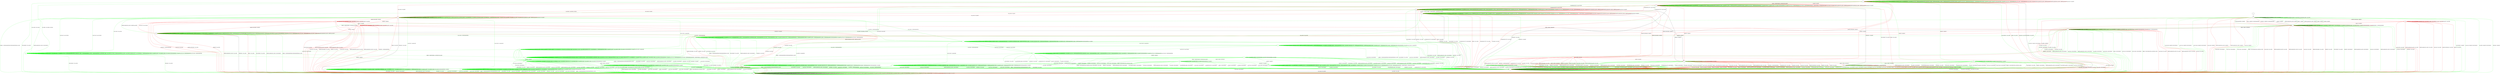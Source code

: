digraph "" {
	graph ["Incoming time"=0.15390348434448242,
		"Outgoing time"=0.22282767295837402,
		Output="{'States': 36, 'Transitions': 837, 'Filename': '../results/ssh/DropBear-OpenSSH-cvc4-3.dot'}",
		Reference="{'States': 18, 'Transitions': 222, 'Filename': '../subjects/ssh/DropBear.dot'}",
		Solver=cvc4,
		Updated="{'States': 32, 'Transitions': 683, 'Filename': '../subjects/ssh/OpenSSH.dot'}",
		"f-measure"=0.15027624309392265,
		precision=0.09956076134699854,
		recall=0.3063063063063063
	];
	a -> a	[key=0,
		label="CH_OPEN / CH_MAX"];
	a -> a	[key=1,
		label="CH_EOF / NO_RESP"];
	a -> a	[key=2,
		color=green,
		label="SERVICE_REQUEST_AUTH / UNIMPLEMENTED"];
	a -> a	[key=3,
		color=green,
		label="CH_WINDOW_ADJUST / NO_RESP"];
	a -> a	[key=4,
		color=green,
		label="DEBUG / NO_RESP"];
	a -> a	[key=5,
		color=green,
		label="UA_PK_OK / UNIMPLEMENTED"];
	a -> a	[key=6,
		color=green,
		label="SERVICE_REQUEST_CONN / UNIMPLEMENTED"];
	a -> a	[key=7,
		color=green,
		label="UA_NONE / UNIMPLEMENTED"];
	a -> a	[key=8,
		color=green,
		label="CH_EXTENDED_DATA / NO_RESP"];
	a -> a	[key=9,
		color=green,
		label="UA_PK_NOK / UNIMPLEMENTED"];
	a -> a	[key=10,
		color=green,
		label="KEX30 / UNIMPLEMENTED"];
	a -> a	[key=11,
		color=green,
		label="IGNORE / NO_RESP"];
	a -> a	[key=12,
		color=green,
		label="CH_DATA / NO_RESP"];
	a -> a	[key=13,
		color=green,
		label="UNIMPLEMENTED / NO_RESP"];
	a -> a	[key=14,
		color=green,
		label="UA_PW_OK / UNIMPLEMENTED"];
	a -> a	[key=15,
		color=green,
		label="UA_PW_NOK / UNIMPLEMENTED"];
	a -> a	[key=16,
		color=red,
		label="UA_PK_NOK / NO_RESP"];
	a -> a	[key=17,
		color=red,
		label="SERVICE_REQUEST_AUTH / SERVICE_ACCEPT"];
	a -> a	[key=18,
		color=red,
		label="SERVICE_REQUEST_CONN / SERVICE_ACCEPT"];
	a -> a	[key=19,
		color=red,
		label="UA_PK_OK / NO_RESP"];
	a -> b	[key=0,
		label="NEWKEYS / NO_CONN"];
	a -> b	[key=1,
		color=green,
		label="DISCONNECT / NO_CONN"];
	a -> b	[key=2,
		color=red,
		label="KEX30 / NO_CONN"];
	a -> b	[key=3,
		color=red,
		label="CH_DATA / NO_CONN"];
	a -> c	[key=0,
		color=green,
		label="REKEY / KEXINIT|KEX31+NEWKEYS|NO_RESP"];
	a -> g	[key=0,
		color=red,
		label="CH_CLOSE / NO_RESP"];
	a -> h	[key=0,
		color=green,
		label="CH_REQUEST_PTY / CH_SUCCESS"];
	a -> j	[key=0,
		color=red,
		label="CH_REQUEST_PTY / CH_SUCCESS"];
	a -> k	[key=0,
		color=red,
		label="KEXINIT / KEXINIT"];
	p	[color=green];
	a -> p	[key=0,
		color=green,
		label="CH_CLOSE / CH_CLOSE"];
	bb	[color=green];
	a -> bb	[key=0,
		color=green,
		label="KEXINIT / KEXINIT"];
	jj	[color=red];
	a -> jj	[key=0,
		color=red,
		label="KEXINIT_PROCEED / KEXINIT"];
	b -> b	[key=0,
		label="UA_PK_NOK / NO_CONN"];
	b -> b	[key=1,
		label="KEX30 / NO_CONN"];
	b -> b	[key=2,
		label="SERVICE_REQUEST_AUTH / NO_CONN"];
	b -> b	[key=3,
		label="SERVICE_REQUEST_CONN / NO_CONN"];
	b -> b	[key=4,
		label="NEWKEYS / NO_CONN"];
	b -> b	[key=5,
		label="CH_REQUEST_PTY / NO_CONN"];
	b -> b	[key=6,
		label="CH_OPEN / CH_MAX"];
	b -> b	[key=7,
		label="CH_DATA / NO_CONN"];
	b -> b	[key=8,
		label="UA_PK_OK / NO_CONN"];
	b -> b	[key=9,
		label="KEXINIT / NO_CONN"];
	b -> b	[key=10,
		label="CH_EOF / NO_CONN"];
	b -> b	[key=11,
		color=green,
		label="DISCONNECT / NO_CONN"];
	b -> b	[key=12,
		color=green,
		label="CH_WINDOW_ADJUST / NO_CONN"];
	b -> b	[key=13,
		color=green,
		label="DEBUG / NO_CONN"];
	b -> b	[key=14,
		color=green,
		label="UA_NONE / NO_CONN"];
	b -> b	[key=15,
		color=green,
		label="CH_EXTENDED_DATA / NO_CONN"];
	b -> b	[key=16,
		color=green,
		label="IGNORE / NO_CONN"];
	b -> b	[key=17,
		color=green,
		label="UNIMPLEMENTED / NO_CONN"];
	b -> b	[key=18,
		color=green,
		label="UA_PW_OK / NO_CONN"];
	b -> b	[key=19,
		color=green,
		label="UA_PW_NOK / NO_CONN"];
	b -> b	[key=20,
		color=green,
		label="REKEY / NO_CONN|NO_CONN|NO_CONN"];
	b -> b	[key=21,
		color=red,
		label="KEXINIT_PROCEED / NO_CONN"];
	b -> e	[key=0,
		label="CH_CLOSE / NO_CONN"];
	c -> a	[key=0,
		color=red,
		label="CH_EOF / CH_EOF"];
	c -> b	[key=0,
		label="NEWKEYS / NO_CONN"];
	c -> b	[key=1,
		color=green,
		label="DISCONNECT / NO_CONN"];
	c -> b	[key=2,
		color=red,
		label="KEX30 / NO_CONN"];
	c -> c	[key=0,
		label="CH_OPEN / CH_MAX"];
	c -> c	[key=1,
		label="CH_DATA / NO_RESP"];
	c -> c	[key=2,
		color=green,
		label="SERVICE_REQUEST_AUTH / NO_RESP"];
	c -> c	[key=3,
		color=green,
		label="CH_WINDOW_ADJUST / NO_RESP"];
	c -> c	[key=4,
		color=green,
		label="DEBUG / NO_RESP"];
	c -> c	[key=5,
		color=green,
		label="UA_PK_OK / UNIMPLEMENTED"];
	c -> c	[key=6,
		color=green,
		label="SERVICE_REQUEST_CONN / NO_RESP"];
	c -> c	[key=7,
		color=green,
		label="UA_NONE / UNIMPLEMENTED"];
	c -> c	[key=8,
		color=green,
		label="CH_EXTENDED_DATA / NO_RESP"];
	c -> c	[key=9,
		color=green,
		label="UA_PK_NOK / UNIMPLEMENTED"];
	c -> c	[key=10,
		color=green,
		label="KEX30 / NO_RESP"];
	c -> c	[key=11,
		color=green,
		label="IGNORE / NO_RESP"];
	c -> c	[key=12,
		color=green,
		label="CH_EOF / NO_RESP"];
	c -> c	[key=13,
		color=green,
		label="UNIMPLEMENTED / NO_RESP"];
	c -> c	[key=14,
		color=green,
		label="UA_PW_OK / UNIMPLEMENTED"];
	c -> c	[key=15,
		color=green,
		label="UA_PW_NOK / UNIMPLEMENTED"];
	c -> c	[key=16,
		color=green,
		label="REKEY / KEXINIT|KEX31+NEWKEYS|NO_RESP"];
	c -> c	[key=17,
		color=red,
		label="UA_PK_NOK / NO_RESP"];
	c -> c	[key=18,
		color=red,
		label="SERVICE_REQUEST_AUTH / SERVICE_ACCEPT"];
	c -> c	[key=19,
		color=red,
		label="SERVICE_REQUEST_CONN / SERVICE_ACCEPT"];
	c -> c	[key=20,
		color=red,
		label="UA_PK_OK / NO_RESP"];
	c -> g	[key=0,
		color=red,
		label="CH_CLOSE / CH_EOF"];
	c -> h	[key=0,
		color=red,
		label="CH_REQUEST_PTY / CH_SUCCESS"];
	c -> j	[key=0,
		color=green,
		label="CH_REQUEST_PTY / CH_SUCCESS"];
	c -> k	[key=0,
		color=red,
		label="KEXINIT / KEXINIT"];
	v	[color=green];
	c -> v	[key=0,
		color=green,
		label="CH_CLOSE / CH_CLOSE"];
	c -> bb	[key=0,
		color=green,
		label="KEXINIT / KEXINIT"];
	c -> jj	[key=0,
		color=red,
		label="KEXINIT_PROCEED / KEXINIT"];
	d -> b	[key=0,
		color=red,
		label="CH_OPEN / NO_CONN"];
	d -> d	[key=0,
		label="CH_REQUEST_PTY / CH_NONE"];
	d -> d	[key=1,
		label="CH_DATA / CH_NONE"];
	d -> d	[key=2,
		label="CH_CLOSE / CH_NONE"];
	d -> d	[key=3,
		label="CH_EOF / CH_NONE"];
	d -> d	[key=4,
		color=green,
		label="KEXINIT / UNIMPLEMENTED"];
	d -> d	[key=5,
		color=green,
		label="CH_WINDOW_ADJUST / CH_NONE"];
	d -> d	[key=6,
		color=green,
		label="DEBUG / NO_RESP"];
	d -> d	[key=7,
		color=green,
		label="UA_PK_OK / UNIMPLEMENTED"];
	d -> d	[key=8,
		color=green,
		label="UA_NONE / UNIMPLEMENTED"];
	d -> d	[key=9,
		color=green,
		label="CH_EXTENDED_DATA / CH_NONE"];
	d -> d	[key=10,
		color=green,
		label="UA_PK_NOK / UNIMPLEMENTED"];
	d -> d	[key=11,
		color=green,
		label="KEX30 / UNIMPLEMENTED"];
	d -> d	[key=12,
		color=green,
		label="IGNORE / NO_RESP"];
	d -> d	[key=13,
		color=green,
		label="UNIMPLEMENTED / NO_RESP"];
	d -> d	[key=14,
		color=green,
		label="UA_PW_OK / UNIMPLEMENTED"];
	d -> d	[key=15,
		color=green,
		label="UA_PW_NOK / UNIMPLEMENTED"];
	d -> d	[key=16,
		color=red,
		label="UA_PK_NOK / UA_FAILURE"];
	d -> d	[key=17,
		color=red,
		label="SERVICE_REQUEST_AUTH / SERVICE_ACCEPT"];
	d -> e	[key=0,
		label="NEWKEYS / NO_CONN"];
	d -> e	[key=1,
		color=green,
		label="DISCONNECT / NO_CONN"];
	d -> e	[key=2,
		color=green,
		label="SERVICE_REQUEST_CONN / DISCONNECT"];
	d -> e	[key=3,
		color=green,
		label="REKEY / UNIMPLEMENTED|UNIMPLEMENTED|NO_CONN"];
	d -> e	[key=4,
		color=red,
		label="KEX30 / NO_CONN"];
	d -> e	[key=5,
		color=red,
		label="SERVICE_REQUEST_CONN / NO_CONN"];
	d -> g	[key=0,
		color=green,
		label="SERVICE_REQUEST_AUTH / SERVICE_ACCEPT"];
	d -> g	[key=1,
		color=red,
		label="UA_PK_OK / UA_SUCCESS"];
	o	[color=green];
	d -> o	[key=0,
		color=green,
		label="CH_OPEN / UNIMPLEMENTED"];
	hh	[color=red];
	d -> hh	[key=0,
		color=red,
		label="KEXINIT_PROCEED / KEXINIT"];
	ii	[color=red];
	d -> ii	[key=0,
		color=red,
		label="KEXINIT / KEXINIT"];
	e -> b	[key=0,
		label="CH_OPEN / NO_CONN"];
	e -> e	[key=0,
		label="UA_PK_NOK / NO_CONN"];
	e -> e	[key=1,
		label="KEX30 / NO_CONN"];
	e -> e	[key=2,
		label="SERVICE_REQUEST_AUTH / NO_CONN"];
	e -> e	[key=3,
		label="SERVICE_REQUEST_CONN / NO_CONN"];
	e -> e	[key=4,
		label="NEWKEYS / NO_CONN"];
	e -> e	[key=5,
		label="CH_REQUEST_PTY / CH_NONE"];
	e -> e	[key=6,
		label="CH_DATA / CH_NONE"];
	e -> e	[key=7,
		label="UA_PK_OK / NO_CONN"];
	e -> e	[key=8,
		label="CH_CLOSE / CH_NONE"];
	e -> e	[key=9,
		label="KEXINIT / NO_CONN"];
	e -> e	[key=10,
		label="CH_EOF / CH_NONE"];
	e -> e	[key=11,
		color=green,
		label="DISCONNECT / NO_CONN"];
	e -> e	[key=12,
		color=green,
		label="CH_WINDOW_ADJUST / CH_NONE"];
	e -> e	[key=13,
		color=green,
		label="DEBUG / NO_CONN"];
	e -> e	[key=14,
		color=green,
		label="UA_NONE / NO_CONN"];
	e -> e	[key=15,
		color=green,
		label="CH_EXTENDED_DATA / CH_NONE"];
	e -> e	[key=16,
		color=green,
		label="IGNORE / NO_CONN"];
	e -> e	[key=17,
		color=green,
		label="UNIMPLEMENTED / NO_CONN"];
	e -> e	[key=18,
		color=green,
		label="UA_PW_OK / NO_CONN"];
	e -> e	[key=19,
		color=green,
		label="UA_PW_NOK / NO_CONN"];
	e -> e	[key=20,
		color=green,
		label="REKEY / NO_CONN|NO_CONN|NO_CONN"];
	e -> e	[key=21,
		color=red,
		label="KEXINIT_PROCEED / NO_CONN"];
	f -> b	[key=0,
		color=green,
		label="CH_OPEN / DISCONNECT"];
	f -> b	[key=1,
		color=red,
		label="CH_OPEN / NO_CONN"];
	f -> e	[key=0,
		color=green,
		label="DISCONNECT / NO_CONN"];
	f -> e	[key=1,
		color=green,
		label="KEXINIT / DISCONNECT"];
	f -> e	[key=2,
		color=green,
		label="SERVICE_REQUEST_AUTH / DISCONNECT"];
	f -> e	[key=3,
		color=green,
		label="UA_PK_OK / DISCONNECT"];
	f -> e	[key=4,
		color=green,
		label="SERVICE_REQUEST_CONN / DISCONNECT"];
	f -> e	[key=5,
		color=green,
		label="UA_NONE / DISCONNECT"];
	f -> e	[key=6,
		color=green,
		label="NEWKEYS / NO_CONN"];
	f -> e	[key=7,
		color=green,
		label="UA_PK_NOK / DISCONNECT"];
	f -> e	[key=8,
		color=green,
		label="UA_PW_OK / DISCONNECT"];
	f -> e	[key=9,
		color=green,
		label="UA_PW_NOK / DISCONNECT"];
	f -> e	[key=10,
		color=green,
		label="REKEY / DISCONNECT|NO_CONN|NO_CONN"];
	f -> e	[key=11,
		color=red,
		label="UA_PK_NOK / NO_CONN"];
	f -> e	[key=12,
		color=red,
		label="SERVICE_REQUEST_AUTH / NO_CONN"];
	f -> e	[key=13,
		color=red,
		label="SERVICE_REQUEST_CONN / NO_CONN"];
	f -> e	[key=14,
		color=red,
		label="UA_PK_OK / NO_CONN"];
	f -> e	[key=15,
		color=red,
		label="KEXINIT_PROCEED / NO_CONN"];
	f -> e	[key=16,
		color=red,
		label="KEXINIT / NO_CONN"];
	f -> f	[key=0,
		label="CH_REQUEST_PTY / CH_NONE"];
	f -> f	[key=1,
		label="CH_DATA / CH_NONE"];
	f -> f	[key=2,
		label="CH_CLOSE / CH_NONE"];
	f -> f	[key=3,
		label="CH_EOF / CH_NONE"];
	f -> f	[key=4,
		color=green,
		label="CH_WINDOW_ADJUST / CH_NONE"];
	f -> f	[key=5,
		color=green,
		label="DEBUG / NO_RESP"];
	f -> f	[key=6,
		color=green,
		label="CH_EXTENDED_DATA / CH_NONE"];
	f -> f	[key=7,
		color=green,
		label="IGNORE / NO_RESP"];
	f -> f	[key=8,
		color=green,
		label="UNIMPLEMENTED / NO_RESP"];
	f -> f	[key=9,
		color=red,
		label="NEWKEYS / UNIMPLEMENTED"];
	f -> l	[key=0,
		label="KEX30 / KEX31+NEWKEYS"];
	g -> c	[key=0,
		color=red,
		label="CH_OPEN / CH_OPEN_SUCCESS"];
	g -> e	[key=0,
		label="NEWKEYS / NO_CONN"];
	g -> e	[key=1,
		color=green,
		label="DISCONNECT / NO_CONN"];
	g -> e	[key=2,
		color=green,
		label="SERVICE_REQUEST_CONN / DISCONNECT"];
	g -> e	[key=3,
		color=green,
		label="REKEY / UNIMPLEMENTED|UNIMPLEMENTED|NO_CONN"];
	g -> e	[key=4,
		color=red,
		label="KEX30 / NO_CONN"];
	g -> g	[key=0,
		label="SERVICE_REQUEST_AUTH / SERVICE_ACCEPT"];
	g -> g	[key=1,
		label="CH_REQUEST_PTY / CH_NONE"];
	g -> g	[key=2,
		label="CH_DATA / CH_NONE"];
	g -> g	[key=3,
		label="CH_CLOSE / CH_NONE"];
	g -> g	[key=4,
		label="CH_EOF / CH_NONE"];
	g -> g	[key=5,
		color=green,
		label="KEXINIT / UNIMPLEMENTED"];
	g -> g	[key=6,
		color=green,
		label="CH_WINDOW_ADJUST / CH_NONE"];
	g -> g	[key=7,
		color=green,
		label="DEBUG / NO_RESP"];
	g -> g	[key=8,
		color=green,
		label="CH_EXTENDED_DATA / CH_NONE"];
	g -> g	[key=9,
		color=green,
		label="KEX30 / UNIMPLEMENTED"];
	g -> g	[key=10,
		color=green,
		label="IGNORE / NO_RESP"];
	g -> g	[key=11,
		color=green,
		label="UNIMPLEMENTED / NO_RESP"];
	g -> g	[key=12,
		color=red,
		label="UA_PK_NOK / NO_RESP"];
	g -> g	[key=13,
		color=red,
		label="SERVICE_REQUEST_CONN / SERVICE_ACCEPT"];
	g -> g	[key=14,
		color=red,
		label="UA_PK_OK / NO_RESP"];
	g -> p	[key=0,
		color=green,
		label="UA_PK_OK / UA_SUCCESS"];
	g -> p	[key=1,
		color=green,
		label="UA_PW_OK / UA_SUCCESS"];
	q	[color=green];
	g -> q	[key=0,
		color=green,
		label="UA_PW_NOK / UA_FAILURE"];
	r	[color=green];
	g -> r	[key=0,
		color=green,
		label="UA_NONE / UA_FAILURE"];
	s	[color=green];
	g -> s	[key=0,
		color=green,
		label="UA_PK_NOK / UA_FAILURE"];
	t	[color=green];
	g -> t	[key=0,
		color=green,
		label="CH_OPEN / UNIMPLEMENTED"];
	g -> hh	[key=0,
		color=red,
		label="KEXINIT_PROCEED / KEXINIT"];
	g -> ii	[key=0,
		color=red,
		label="KEXINIT / KEXINIT"];
	h -> b	[key=0,
		label="NEWKEYS / NO_CONN"];
	h -> b	[key=1,
		color=green,
		label="DISCONNECT / NO_CONN"];
	h -> b	[key=2,
		color=green,
		label="CH_REQUEST_PTY / DISCONNECT"];
	h -> b	[key=3,
		color=red,
		label="KEX30 / NO_CONN"];
	h -> b	[key=4,
		color=red,
		label="CH_REQUEST_PTY / NO_CONN"];
	h -> g	[key=0,
		color=red,
		label="CH_CLOSE / CH_EOF"];
	h -> h	[key=0,
		label="CH_OPEN / CH_MAX"];
	h -> h	[key=1,
		label="CH_DATA / NO_RESP"];
	h -> h	[key=2,
		color=green,
		label="SERVICE_REQUEST_AUTH / UNIMPLEMENTED"];
	h -> h	[key=3,
		color=green,
		label="CH_WINDOW_ADJUST / NO_RESP"];
	h -> h	[key=4,
		color=green,
		label="DEBUG / NO_RESP"];
	h -> h	[key=5,
		color=green,
		label="UA_PK_OK / UNIMPLEMENTED"];
	h -> h	[key=6,
		color=green,
		label="SERVICE_REQUEST_CONN / UNIMPLEMENTED"];
	h -> h	[key=7,
		color=green,
		label="UA_NONE / UNIMPLEMENTED"];
	h -> h	[key=8,
		color=green,
		label="CH_EXTENDED_DATA / NO_RESP"];
	h -> h	[key=9,
		color=green,
		label="UA_PK_NOK / UNIMPLEMENTED"];
	h -> h	[key=10,
		color=green,
		label="KEX30 / UNIMPLEMENTED"];
	h -> h	[key=11,
		color=green,
		label="IGNORE / NO_RESP"];
	h -> h	[key=12,
		color=green,
		label="CH_EOF / NO_RESP"];
	h -> h	[key=13,
		color=green,
		label="UNIMPLEMENTED / NO_RESP"];
	h -> h	[key=14,
		color=green,
		label="UA_PW_OK / UNIMPLEMENTED"];
	h -> h	[key=15,
		color=green,
		label="UA_PW_NOK / UNIMPLEMENTED"];
	h -> h	[key=16,
		color=red,
		label="UA_PK_NOK / NO_RESP"];
	h -> h	[key=17,
		color=red,
		label="SERVICE_REQUEST_AUTH / SERVICE_ACCEPT"];
	h -> h	[key=18,
		color=red,
		label="SERVICE_REQUEST_CONN / SERVICE_ACCEPT"];
	h -> h	[key=19,
		color=red,
		label="UA_PK_OK / NO_RESP"];
	h -> j	[key=0,
		color=green,
		label="REKEY / KEXINIT|KEX31+NEWKEYS|NO_RESP"];
	h -> j	[key=1,
		color=red,
		label="CH_EOF / CH_EOF"];
	h -> k	[key=0,
		label="KEXINIT / KEXINIT"];
	h -> p	[key=0,
		color=green,
		label="CH_CLOSE / CH_CLOSE"];
	h -> jj	[key=0,
		color=red,
		label="KEXINIT_PROCEED / KEXINIT"];
	i -> n	[key=0];
	j -> b	[key=0,
		label="NEWKEYS / NO_CONN"];
	j -> b	[key=1,
		color=green,
		label="DISCONNECT / NO_CONN"];
	j -> b	[key=2,
		color=green,
		label="CH_REQUEST_PTY / DISCONNECT"];
	j -> b	[key=3,
		color=red,
		label="KEX30 / NO_CONN"];
	j -> b	[key=4,
		color=red,
		label="CH_REQUEST_PTY / NO_CONN"];
	j -> b	[key=5,
		color=red,
		label="CH_DATA / NO_CONN"];
	j -> g	[key=0,
		color=red,
		label="CH_CLOSE / NO_RESP"];
	j -> j	[key=0,
		label="CH_OPEN / CH_MAX"];
	j -> j	[key=1,
		label="CH_EOF / NO_RESP"];
	j -> j	[key=2,
		color=green,
		label="SERVICE_REQUEST_AUTH / NO_RESP"];
	j -> j	[key=3,
		color=green,
		label="CH_WINDOW_ADJUST / NO_RESP"];
	j -> j	[key=4,
		color=green,
		label="DEBUG / NO_RESP"];
	j -> j	[key=5,
		color=green,
		label="UA_PK_OK / UNIMPLEMENTED"];
	j -> j	[key=6,
		color=green,
		label="SERVICE_REQUEST_CONN / NO_RESP"];
	j -> j	[key=7,
		color=green,
		label="UA_NONE / UNIMPLEMENTED"];
	j -> j	[key=8,
		color=green,
		label="CH_EXTENDED_DATA / NO_RESP"];
	j -> j	[key=9,
		color=green,
		label="UA_PK_NOK / UNIMPLEMENTED"];
	j -> j	[key=10,
		color=green,
		label="KEX30 / NO_RESP"];
	j -> j	[key=11,
		color=green,
		label="IGNORE / NO_RESP"];
	j -> j	[key=12,
		color=green,
		label="CH_DATA / NO_RESP"];
	j -> j	[key=13,
		color=green,
		label="UNIMPLEMENTED / NO_RESP"];
	j -> j	[key=14,
		color=green,
		label="UA_PW_OK / UNIMPLEMENTED"];
	j -> j	[key=15,
		color=green,
		label="UA_PW_NOK / UNIMPLEMENTED"];
	j -> j	[key=16,
		color=green,
		label="REKEY / KEXINIT|KEX31+NEWKEYS|NO_RESP"];
	j -> j	[key=17,
		color=red,
		label="UA_PK_NOK / NO_RESP"];
	j -> j	[key=18,
		color=red,
		label="SERVICE_REQUEST_AUTH / SERVICE_ACCEPT"];
	j -> j	[key=19,
		color=red,
		label="SERVICE_REQUEST_CONN / SERVICE_ACCEPT"];
	j -> j	[key=20,
		color=red,
		label="UA_PK_OK / NO_RESP"];
	j -> k	[key=0,
		label="KEXINIT / KEXINIT"];
	j -> v	[key=0,
		color=green,
		label="CH_CLOSE / CH_CLOSE"];
	j -> jj	[key=0,
		color=red,
		label="KEXINIT_PROCEED / KEXINIT"];
	k -> b	[key=0,
		color=green,
		label="DISCONNECT / NO_CONN"];
	k -> b	[key=1,
		color=green,
		label="KEXINIT / DISCONNECT"];
	k -> b	[key=2,
		color=green,
		label="SERVICE_REQUEST_AUTH / DISCONNECT"];
	k -> b	[key=3,
		color=green,
		label="CH_WINDOW_ADJUST / DISCONNECT"];
	k -> b	[key=4,
		color=green,
		label="UA_PK_OK / DISCONNECT"];
	k -> b	[key=5,
		color=green,
		label="SERVICE_REQUEST_CONN / DISCONNECT"];
	k -> b	[key=6,
		color=green,
		label="UA_NONE / DISCONNECT"];
	k -> b	[key=7,
		color=green,
		label="CH_EXTENDED_DATA / DISCONNECT"];
	k -> b	[key=8,
		color=green,
		label="NEWKEYS / NO_CONN"];
	k -> b	[key=9,
		color=green,
		label="UA_PK_NOK / DISCONNECT"];
	k -> b	[key=10,
		color=green,
		label="CH_REQUEST_PTY / DISCONNECT"];
	k -> b	[key=11,
		color=green,
		label="CH_EOF / DISCONNECT"];
	k -> b	[key=12,
		color=green,
		label="CH_DATA / DISCONNECT"];
	k -> b	[key=13,
		color=green,
		label="UA_PW_OK / DISCONNECT"];
	k -> b	[key=14,
		color=green,
		label="UA_PW_NOK / DISCONNECT"];
	k -> b	[key=15,
		color=green,
		label="REKEY / DISCONNECT|NO_CONN|NO_CONN"];
	k -> b	[key=16,
		color=red,
		label="UA_PK_NOK / NO_CONN"];
	k -> b	[key=17,
		color=red,
		label="SERVICE_REQUEST_AUTH / NO_CONN"];
	k -> b	[key=18,
		color=red,
		label="SERVICE_REQUEST_CONN / NO_CONN"];
	k -> b	[key=19,
		color=red,
		label="NEWKEYS / UNIMPLEMENTED"];
	k -> b	[key=20,
		color=red,
		label="CH_REQUEST_PTY / NO_CONN"];
	k -> b	[key=21,
		color=red,
		label="CH_DATA / NO_CONN"];
	k -> b	[key=22,
		color=red,
		label="UA_PK_OK / NO_CONN"];
	k -> b	[key=23,
		color=red,
		label="KEXINIT_PROCEED / NO_CONN"];
	k -> b	[key=24,
		color=red,
		label="KEXINIT / NO_CONN"];
	k -> b	[key=25,
		color=red,
		label="CH_EOF / NO_CONN"];
	k -> e	[key=0,
		color=green,
		label="CH_CLOSE / DISCONNECT"];
	k -> e	[key=1,
		color=red,
		label="CH_CLOSE / NO_CONN"];
	k -> k	[key=0,
		label="CH_OPEN / CH_MAX"];
	k -> k	[key=1,
		color=green,
		label="DEBUG / NO_RESP"];
	k -> k	[key=2,
		color=green,
		label="IGNORE / NO_RESP"];
	k -> k	[key=3,
		color=green,
		label="UNIMPLEMENTED / NO_RESP"];
	k -> m	[key=0,
		color=red,
		label="KEX30 / KEX31+NEWKEYS"];
	ff	[color=green];
	k -> ff	[key=0,
		color=green,
		label="KEX30 / KEX31+NEWKEYS"];
	l -> b	[key=0,
		color=green,
		label="CH_OPEN / DISCONNECT"];
	l -> b	[key=1,
		color=red,
		label="CH_OPEN / NO_CONN"];
	l -> d	[key=0,
		label="NEWKEYS / NO_RESP"];
	l -> e	[key=0,
		color=green,
		label="DISCONNECT / NO_CONN"];
	l -> e	[key=1,
		color=green,
		label="KEXINIT / DISCONNECT"];
	l -> e	[key=2,
		color=green,
		label="SERVICE_REQUEST_AUTH / DISCONNECT"];
	l -> e	[key=3,
		color=green,
		label="UA_PK_OK / DISCONNECT"];
	l -> e	[key=4,
		color=green,
		label="SERVICE_REQUEST_CONN / DISCONNECT"];
	l -> e	[key=5,
		color=green,
		label="UA_NONE / DISCONNECT"];
	l -> e	[key=6,
		color=green,
		label="UA_PK_NOK / DISCONNECT"];
	l -> e	[key=7,
		color=green,
		label="KEX30 / DISCONNECT"];
	l -> e	[key=8,
		color=green,
		label="UA_PW_OK / DISCONNECT"];
	l -> e	[key=9,
		color=green,
		label="UA_PW_NOK / DISCONNECT"];
	l -> e	[key=10,
		color=green,
		label="REKEY / DISCONNECT|NO_CONN|NO_CONN"];
	l -> e	[key=11,
		color=red,
		label="UA_PK_NOK / NO_CONN"];
	l -> e	[key=12,
		color=red,
		label="SERVICE_REQUEST_AUTH / NO_CONN"];
	l -> e	[key=13,
		color=red,
		label="SERVICE_REQUEST_CONN / NO_CONN"];
	l -> e	[key=14,
		color=red,
		label="UA_PK_OK / NO_CONN"];
	l -> e	[key=15,
		color=red,
		label="KEXINIT_PROCEED / NO_CONN"];
	l -> e	[key=16,
		color=red,
		label="KEXINIT / NO_CONN"];
	l -> l	[key=0,
		label="CH_REQUEST_PTY / CH_NONE"];
	l -> l	[key=1,
		label="CH_DATA / CH_NONE"];
	l -> l	[key=2,
		label="CH_CLOSE / CH_NONE"];
	l -> l	[key=3,
		label="CH_EOF / CH_NONE"];
	l -> l	[key=4,
		color=green,
		label="CH_WINDOW_ADJUST / CH_NONE"];
	l -> l	[key=5,
		color=green,
		label="DEBUG / NO_RESP"];
	l -> l	[key=6,
		color=green,
		label="CH_EXTENDED_DATA / CH_NONE"];
	l -> l	[key=7,
		color=green,
		label="IGNORE / NO_RESP"];
	l -> l	[key=8,
		color=green,
		label="UNIMPLEMENTED / NO_RESP"];
	l -> l	[key=9,
		color=red,
		label="KEX30 / UNIMPLEMENTED"];
	m -> b	[key=0,
		color=green,
		label="DISCONNECT / NO_CONN"];
	m -> b	[key=1,
		color=green,
		label="KEXINIT / DISCONNECT"];
	m -> b	[key=2,
		color=green,
		label="SERVICE_REQUEST_AUTH / DISCONNECT"];
	m -> b	[key=3,
		color=green,
		label="CH_WINDOW_ADJUST / DISCONNECT"];
	m -> b	[key=4,
		color=green,
		label="UA_PK_OK / DISCONNECT"];
	m -> b	[key=5,
		color=green,
		label="SERVICE_REQUEST_CONN / DISCONNECT"];
	m -> b	[key=6,
		color=green,
		label="UA_NONE / DISCONNECT"];
	m -> b	[key=7,
		color=green,
		label="CH_EXTENDED_DATA / DISCONNECT"];
	m -> b	[key=8,
		color=green,
		label="UA_PK_NOK / DISCONNECT"];
	m -> b	[key=9,
		color=green,
		label="CH_REQUEST_PTY / DISCONNECT"];
	m -> b	[key=10,
		color=green,
		label="KEX30 / DISCONNECT"];
	m -> b	[key=11,
		color=green,
		label="CH_EOF / DISCONNECT"];
	m -> b	[key=12,
		color=green,
		label="CH_DATA / DISCONNECT"];
	m -> b	[key=13,
		color=green,
		label="UA_PW_OK / DISCONNECT"];
	m -> b	[key=14,
		color=green,
		label="UA_PW_NOK / DISCONNECT"];
	m -> b	[key=15,
		color=green,
		label="REKEY / DISCONNECT|NO_CONN|NO_CONN"];
	m -> b	[key=16,
		color=red,
		label="UA_PK_NOK / NO_CONN"];
	m -> b	[key=17,
		color=red,
		label="SERVICE_REQUEST_AUTH / NO_CONN"];
	m -> b	[key=18,
		color=red,
		label="SERVICE_REQUEST_CONN / NO_CONN"];
	m -> b	[key=19,
		color=red,
		label="CH_REQUEST_PTY / NO_CONN"];
	m -> b	[key=20,
		color=red,
		label="CH_DATA / NO_CONN"];
	m -> b	[key=21,
		color=red,
		label="UA_PK_OK / NO_CONN"];
	m -> b	[key=22,
		color=red,
		label="KEXINIT_PROCEED / NO_CONN"];
	m -> b	[key=23,
		color=red,
		label="KEXINIT / NO_CONN"];
	m -> b	[key=24,
		color=red,
		label="CH_EOF / NO_CONN"];
	m -> c	[key=0,
		label="NEWKEYS / NO_RESP"];
	m -> e	[key=0,
		color=green,
		label="CH_CLOSE / DISCONNECT"];
	m -> e	[key=1,
		color=red,
		label="CH_CLOSE / NO_CONN"];
	m -> m	[key=0,
		label="CH_OPEN / CH_MAX"];
	m -> m	[key=1,
		color=green,
		label="DEBUG / NO_RESP"];
	m -> m	[key=2,
		color=green,
		label="IGNORE / NO_RESP"];
	m -> m	[key=3,
		color=green,
		label="UNIMPLEMENTED / NO_RESP"];
	m -> m	[key=4,
		color=red,
		label="KEX30 / UNIMPLEMENTED"];
	n -> b	[key=0,
		color=green,
		label="CH_OPEN / KEXINIT+DISCONNECT"];
	n -> b	[key=1,
		color=red,
		label="CH_OPEN / KEXINIT"];
	n -> d	[key=0,
		color=green,
		label="REKEY / KEXINIT|KEX31+NEWKEYS|NO_RESP"];
	n -> e	[key=0,
		color=green,
		label="DISCONNECT / KEXINIT"];
	n -> e	[key=1,
		color=green,
		label="UA_PK_OK / KEXINIT+DISCONNECT"];
	n -> e	[key=2,
		color=green,
		label="UA_NONE / KEXINIT+DISCONNECT"];
	n -> e	[key=3,
		color=green,
		label="NEWKEYS / KEXINIT"];
	n -> e	[key=4,
		color=green,
		label="UA_PK_NOK / KEXINIT+DISCONNECT"];
	n -> e	[key=5,
		color=green,
		label="UA_PW_OK / KEXINIT+DISCONNECT"];
	n -> e	[key=6,
		color=green,
		label="UA_PW_NOK / KEXINIT+DISCONNECT"];
	n -> e	[key=7,
		color=red,
		label="UA_PK_NOK / KEXINIT"];
	n -> e	[key=8,
		color=red,
		label="SERVICE_REQUEST_AUTH / KEXINIT"];
	n -> e	[key=9,
		color=red,
		label="SERVICE_REQUEST_CONN / KEXINIT"];
	n -> e	[key=10,
		color=red,
		label="UA_PK_OK / KEXINIT"];
	n -> f	[key=0,
		label="KEXINIT / KEXINIT"];
	n -> f	[key=1,
		color=green,
		label="SERVICE_REQUEST_AUTH / KEXINIT"];
	n -> f	[key=2,
		color=green,
		label="DEBUG / KEXINIT"];
	n -> f	[key=3,
		color=green,
		label="SERVICE_REQUEST_CONN / KEXINIT"];
	n -> f	[key=4,
		color=green,
		label="KEX30 / KEXINIT"];
	n -> f	[key=5,
		color=green,
		label="IGNORE / KEXINIT"];
	n -> f	[key=6,
		color=green,
		label="UNIMPLEMENTED / KEXINIT"];
	n -> f	[key=7,
		color=red,
		label="KEX30 / KEXINIT+UNIMPLEMENTED"];
	n -> f	[key=8,
		color=red,
		label="NEWKEYS / KEXINIT+UNIMPLEMENTED"];
	n -> n	[key=0,
		label="CH_REQUEST_PTY / CH_NONE"];
	n -> n	[key=1,
		label="CH_DATA / CH_NONE"];
	n -> n	[key=2,
		label="CH_CLOSE / CH_NONE"];
	n -> n	[key=3,
		label="CH_EOF / CH_NONE"];
	n -> n	[key=4,
		color=green,
		label="CH_WINDOW_ADJUST / CH_NONE"];
	n -> n	[key=5,
		color=green,
		label="CH_EXTENDED_DATA / CH_NONE"];
	gg	[color=red];
	n -> gg	[key=0,
		color=red,
		label="KEXINIT_PROCEED / KEXINIT"];
	o -> b	[key=0,
		color=green,
		label="DISCONNECT / NO_CONN"];
	o -> b	[key=1,
		color=green,
		label="SERVICE_REQUEST_CONN / DISCONNECT"];
	o -> b	[key=2,
		color=green,
		label="NEWKEYS / NO_CONN"];
	o -> b	[key=3,
		color=green,
		label="REKEY / UNIMPLEMENTED|UNIMPLEMENTED|NO_CONN"];
	o -> d	[key=0,
		color=green,
		label="CH_CLOSE / UNIMPLEMENTED"];
	o -> o	[key=0,
		color=green,
		label="KEXINIT / UNIMPLEMENTED"];
	o -> o	[key=1,
		color=green,
		label="CH_WINDOW_ADJUST / UNIMPLEMENTED"];
	o -> o	[key=2,
		color=green,
		label="DEBUG / NO_RESP"];
	o -> o	[key=3,
		color=green,
		label="UA_PK_OK / UNIMPLEMENTED"];
	o -> o	[key=4,
		color=green,
		label="UA_NONE / UNIMPLEMENTED"];
	o -> o	[key=5,
		color=green,
		label="CH_EXTENDED_DATA / UNIMPLEMENTED"];
	o -> o	[key=6,
		color=green,
		label="UA_PK_NOK / UNIMPLEMENTED"];
	o -> o	[key=7,
		color=green,
		label="CH_OPEN / CH_MAX"];
	o -> o	[key=8,
		color=green,
		label="CH_REQUEST_PTY / UNIMPLEMENTED"];
	o -> o	[key=9,
		color=green,
		label="KEX30 / UNIMPLEMENTED"];
	o -> o	[key=10,
		color=green,
		label="IGNORE / NO_RESP"];
	o -> o	[key=11,
		color=green,
		label="CH_EOF / UNIMPLEMENTED"];
	o -> o	[key=12,
		color=green,
		label="CH_DATA / UNIMPLEMENTED"];
	o -> o	[key=13,
		color=green,
		label="UNIMPLEMENTED / NO_RESP"];
	o -> o	[key=14,
		color=green,
		label="UA_PW_OK / UNIMPLEMENTED"];
	o -> o	[key=15,
		color=green,
		label="UA_PW_NOK / UNIMPLEMENTED"];
	o -> t	[key=0,
		color=green,
		label="SERVICE_REQUEST_AUTH / SERVICE_ACCEPT"];
	p -> a	[key=0,
		color=green,
		label="CH_OPEN / CH_OPEN_SUCCESS"];
	p -> e	[key=0,
		color=green,
		label="DISCONNECT / NO_CONN"];
	p -> e	[key=1,
		color=green,
		label="NEWKEYS / NO_CONN"];
	p -> p	[key=0,
		color=green,
		label="SERVICE_REQUEST_AUTH / UNIMPLEMENTED"];
	p -> p	[key=1,
		color=green,
		label="CH_WINDOW_ADJUST / CH_NONE"];
	p -> p	[key=2,
		color=green,
		label="DEBUG / NO_RESP"];
	p -> p	[key=3,
		color=green,
		label="UA_PK_OK / UNIMPLEMENTED"];
	p -> p	[key=4,
		color=green,
		label="SERVICE_REQUEST_CONN / UNIMPLEMENTED"];
	p -> p	[key=5,
		color=green,
		label="UA_NONE / UNIMPLEMENTED"];
	p -> p	[key=6,
		color=green,
		label="CH_EXTENDED_DATA / CH_NONE"];
	p -> p	[key=7,
		color=green,
		label="UA_PK_NOK / UNIMPLEMENTED"];
	p -> p	[key=8,
		color=green,
		label="CH_CLOSE / CH_NONE"];
	p -> p	[key=9,
		color=green,
		label="CH_REQUEST_PTY / CH_NONE"];
	p -> p	[key=10,
		color=green,
		label="KEX30 / UNIMPLEMENTED"];
	p -> p	[key=11,
		color=green,
		label="IGNORE / NO_RESP"];
	p -> p	[key=12,
		color=green,
		label="CH_EOF / CH_NONE"];
	p -> p	[key=13,
		color=green,
		label="CH_DATA / CH_NONE"];
	p -> p	[key=14,
		color=green,
		label="UNIMPLEMENTED / NO_RESP"];
	p -> p	[key=15,
		color=green,
		label="UA_PW_OK / UNIMPLEMENTED"];
	p -> p	[key=16,
		color=green,
		label="UA_PW_NOK / UNIMPLEMENTED"];
	u	[color=green];
	p -> u	[key=0,
		color=green,
		label="KEXINIT / KEXINIT"];
	p -> v	[key=0,
		color=green,
		label="REKEY / KEXINIT|KEX31+NEWKEYS|NO_RESP"];
	q -> e	[key=0,
		color=green,
		label="DISCONNECT / NO_CONN"];
	q -> e	[key=1,
		color=green,
		label="UA_PK_OK / DISCONNECT"];
	q -> e	[key=2,
		color=green,
		label="SERVICE_REQUEST_CONN / DISCONNECT"];
	q -> e	[key=3,
		color=green,
		label="UA_NONE / DISCONNECT"];
	q -> e	[key=4,
		color=green,
		label="NEWKEYS / NO_CONN"];
	q -> e	[key=5,
		color=green,
		label="UA_PK_NOK / DISCONNECT"];
	q -> e	[key=6,
		color=green,
		label="REKEY / UNIMPLEMENTED|UNIMPLEMENTED|NO_CONN"];
	q -> p	[key=0,
		color=green,
		label="UA_PW_OK / UA_SUCCESS"];
	q -> q	[key=0,
		color=green,
		label="KEXINIT / UNIMPLEMENTED"];
	q -> q	[key=1,
		color=green,
		label="SERVICE_REQUEST_AUTH / SERVICE_ACCEPT"];
	q -> q	[key=2,
		color=green,
		label="CH_WINDOW_ADJUST / CH_NONE"];
	q -> q	[key=3,
		color=green,
		label="DEBUG / NO_RESP"];
	q -> q	[key=4,
		color=green,
		label="CH_EXTENDED_DATA / CH_NONE"];
	q -> q	[key=5,
		color=green,
		label="CH_CLOSE / CH_NONE"];
	q -> q	[key=6,
		color=green,
		label="CH_REQUEST_PTY / CH_NONE"];
	q -> q	[key=7,
		color=green,
		label="KEX30 / UNIMPLEMENTED"];
	q -> q	[key=8,
		color=green,
		label="IGNORE / NO_RESP"];
	q -> q	[key=9,
		color=green,
		label="CH_EOF / CH_NONE"];
	q -> q	[key=10,
		color=green,
		label="CH_DATA / CH_NONE"];
	q -> q	[key=11,
		color=green,
		label="UNIMPLEMENTED / NO_RESP"];
	q -> q	[key=12,
		color=green,
		label="UA_PW_NOK / UA_FAILURE"];
	w	[color=green];
	q -> w	[key=0,
		color=green,
		label="CH_OPEN / UNIMPLEMENTED"];
	r -> e	[key=0,
		color=green,
		label="DISCONNECT / NO_CONN"];
	r -> e	[key=1,
		color=green,
		label="UA_PK_OK / DISCONNECT"];
	r -> e	[key=2,
		color=green,
		label="SERVICE_REQUEST_CONN / DISCONNECT"];
	r -> e	[key=3,
		color=green,
		label="NEWKEYS / NO_CONN"];
	r -> e	[key=4,
		color=green,
		label="UA_PK_NOK / DISCONNECT"];
	r -> e	[key=5,
		color=green,
		label="UA_PW_OK / DISCONNECT"];
	r -> e	[key=6,
		color=green,
		label="UA_PW_NOK / DISCONNECT"];
	r -> e	[key=7,
		color=green,
		label="REKEY / UNIMPLEMENTED|UNIMPLEMENTED|NO_CONN"];
	r -> r	[key=0,
		color=green,
		label="KEXINIT / UNIMPLEMENTED"];
	r -> r	[key=1,
		color=green,
		label="SERVICE_REQUEST_AUTH / SERVICE_ACCEPT"];
	r -> r	[key=2,
		color=green,
		label="CH_WINDOW_ADJUST / CH_NONE"];
	r -> r	[key=3,
		color=green,
		label="DEBUG / NO_RESP"];
	r -> r	[key=4,
		color=green,
		label="UA_NONE / UA_FAILURE"];
	r -> r	[key=5,
		color=green,
		label="CH_EXTENDED_DATA / CH_NONE"];
	r -> r	[key=6,
		color=green,
		label="CH_CLOSE / CH_NONE"];
	r -> r	[key=7,
		color=green,
		label="CH_REQUEST_PTY / CH_NONE"];
	r -> r	[key=8,
		color=green,
		label="KEX30 / UNIMPLEMENTED"];
	r -> r	[key=9,
		color=green,
		label="IGNORE / NO_RESP"];
	r -> r	[key=10,
		color=green,
		label="CH_EOF / CH_NONE"];
	r -> r	[key=11,
		color=green,
		label="CH_DATA / CH_NONE"];
	r -> r	[key=12,
		color=green,
		label="UNIMPLEMENTED / NO_RESP"];
	x	[color=green];
	r -> x	[key=0,
		color=green,
		label="CH_OPEN / UNIMPLEMENTED"];
	s -> e	[key=0,
		color=green,
		label="DISCONNECT / NO_CONN"];
	s -> e	[key=1,
		color=green,
		label="UA_PK_OK / DISCONNECT"];
	s -> e	[key=2,
		color=green,
		label="SERVICE_REQUEST_CONN / DISCONNECT"];
	s -> e	[key=3,
		color=green,
		label="UA_NONE / DISCONNECT"];
	s -> e	[key=4,
		color=green,
		label="NEWKEYS / NO_CONN"];
	s -> e	[key=5,
		color=green,
		label="UA_PW_OK / DISCONNECT"];
	s -> e	[key=6,
		color=green,
		label="UA_PW_NOK / DISCONNECT"];
	s -> e	[key=7,
		color=green,
		label="REKEY / UNIMPLEMENTED|UNIMPLEMENTED|NO_CONN"];
	s -> s	[key=0,
		color=green,
		label="KEXINIT / UNIMPLEMENTED"];
	s -> s	[key=1,
		color=green,
		label="SERVICE_REQUEST_AUTH / SERVICE_ACCEPT"];
	s -> s	[key=2,
		color=green,
		label="CH_WINDOW_ADJUST / CH_NONE"];
	s -> s	[key=3,
		color=green,
		label="DEBUG / NO_RESP"];
	s -> s	[key=4,
		color=green,
		label="CH_EXTENDED_DATA / CH_NONE"];
	s -> s	[key=5,
		color=green,
		label="UA_PK_NOK / UA_FAILURE"];
	s -> s	[key=6,
		color=green,
		label="CH_CLOSE / CH_NONE"];
	s -> s	[key=7,
		color=green,
		label="CH_REQUEST_PTY / CH_NONE"];
	s -> s	[key=8,
		color=green,
		label="KEX30 / UNIMPLEMENTED"];
	s -> s	[key=9,
		color=green,
		label="IGNORE / NO_RESP"];
	s -> s	[key=10,
		color=green,
		label="CH_EOF / CH_NONE"];
	s -> s	[key=11,
		color=green,
		label="CH_DATA / CH_NONE"];
	s -> s	[key=12,
		color=green,
		label="UNIMPLEMENTED / NO_RESP"];
	y	[color=green];
	s -> y	[key=0,
		color=green,
		label="CH_OPEN / UNIMPLEMENTED"];
	t -> b	[key=0,
		color=green,
		label="DISCONNECT / NO_CONN"];
	t -> b	[key=1,
		color=green,
		label="SERVICE_REQUEST_CONN / DISCONNECT"];
	t -> b	[key=2,
		color=green,
		label="NEWKEYS / NO_CONN"];
	t -> b	[key=3,
		color=green,
		label="REKEY / UNIMPLEMENTED|UNIMPLEMENTED|NO_CONN"];
	t -> g	[key=0,
		color=green,
		label="CH_CLOSE / UNIMPLEMENTED"];
	t -> t	[key=0,
		color=green,
		label="KEXINIT / UNIMPLEMENTED"];
	t -> t	[key=1,
		color=green,
		label="SERVICE_REQUEST_AUTH / SERVICE_ACCEPT"];
	t -> t	[key=2,
		color=green,
		label="CH_WINDOW_ADJUST / UNIMPLEMENTED"];
	t -> t	[key=3,
		color=green,
		label="DEBUG / NO_RESP"];
	t -> t	[key=4,
		color=green,
		label="CH_EXTENDED_DATA / UNIMPLEMENTED"];
	t -> t	[key=5,
		color=green,
		label="CH_OPEN / CH_MAX"];
	t -> t	[key=6,
		color=green,
		label="CH_REQUEST_PTY / UNIMPLEMENTED"];
	t -> t	[key=7,
		color=green,
		label="KEX30 / UNIMPLEMENTED"];
	t -> t	[key=8,
		color=green,
		label="IGNORE / NO_RESP"];
	t -> t	[key=9,
		color=green,
		label="CH_EOF / UNIMPLEMENTED"];
	t -> t	[key=10,
		color=green,
		label="CH_DATA / UNIMPLEMENTED"];
	t -> t	[key=11,
		color=green,
		label="UNIMPLEMENTED / NO_RESP"];
	t -> w	[key=0,
		color=green,
		label="UA_PW_NOK / UA_FAILURE"];
	t -> x	[key=0,
		color=green,
		label="UA_NONE / UA_FAILURE"];
	t -> y	[key=0,
		color=green,
		label="UA_PK_NOK / UA_FAILURE"];
	z	[color=green];
	t -> z	[key=0,
		color=green,
		label="UA_PK_OK / UA_SUCCESS"];
	t -> z	[key=1,
		color=green,
		label="UA_PW_OK / UA_SUCCESS"];
	u -> b	[key=0,
		color=green,
		label="CH_OPEN / DISCONNECT"];
	u -> e	[key=0,
		color=green,
		label="DISCONNECT / NO_CONN"];
	u -> e	[key=1,
		color=green,
		label="KEXINIT / DISCONNECT"];
	u -> e	[key=2,
		color=green,
		label="SERVICE_REQUEST_AUTH / DISCONNECT"];
	u -> e	[key=3,
		color=green,
		label="UA_PK_OK / DISCONNECT"];
	u -> e	[key=4,
		color=green,
		label="SERVICE_REQUEST_CONN / DISCONNECT"];
	u -> e	[key=5,
		color=green,
		label="UA_NONE / DISCONNECT"];
	u -> e	[key=6,
		color=green,
		label="NEWKEYS / NO_CONN"];
	u -> e	[key=7,
		color=green,
		label="UA_PK_NOK / DISCONNECT"];
	u -> e	[key=8,
		color=green,
		label="UA_PW_OK / DISCONNECT"];
	u -> e	[key=9,
		color=green,
		label="UA_PW_NOK / DISCONNECT"];
	u -> e	[key=10,
		color=green,
		label="REKEY / DISCONNECT|NO_CONN|NO_CONN"];
	u -> u	[key=0,
		color=green,
		label="CH_WINDOW_ADJUST / CH_NONE"];
	u -> u	[key=1,
		color=green,
		label="DEBUG / NO_RESP"];
	u -> u	[key=2,
		color=green,
		label="CH_EXTENDED_DATA / CH_NONE"];
	u -> u	[key=3,
		color=green,
		label="CH_CLOSE / CH_NONE"];
	u -> u	[key=4,
		color=green,
		label="CH_REQUEST_PTY / CH_NONE"];
	u -> u	[key=5,
		color=green,
		label="IGNORE / NO_RESP"];
	u -> u	[key=6,
		color=green,
		label="CH_EOF / CH_NONE"];
	u -> u	[key=7,
		color=green,
		label="CH_DATA / CH_NONE"];
	u -> u	[key=8,
		color=green,
		label="UNIMPLEMENTED / NO_RESP"];
	aa	[color=green];
	u -> aa	[key=0,
		color=green,
		label="KEX30 / KEX31+NEWKEYS"];
	v -> c	[key=0,
		color=green,
		label="CH_OPEN / CH_OPEN_SUCCESS"];
	v -> e	[key=0,
		color=green,
		label="DISCONNECT / NO_CONN"];
	v -> e	[key=1,
		color=green,
		label="NEWKEYS / NO_CONN"];
	v -> u	[key=0,
		color=green,
		label="KEXINIT / KEXINIT"];
	v -> v	[key=0,
		color=green,
		label="SERVICE_REQUEST_AUTH / NO_RESP"];
	v -> v	[key=1,
		color=green,
		label="CH_WINDOW_ADJUST / CH_NONE"];
	v -> v	[key=2,
		color=green,
		label="DEBUG / NO_RESP"];
	v -> v	[key=3,
		color=green,
		label="UA_PK_OK / UNIMPLEMENTED"];
	v -> v	[key=4,
		color=green,
		label="SERVICE_REQUEST_CONN / NO_RESP"];
	v -> v	[key=5,
		color=green,
		label="UA_NONE / UNIMPLEMENTED"];
	v -> v	[key=6,
		color=green,
		label="CH_EXTENDED_DATA / CH_NONE"];
	v -> v	[key=7,
		color=green,
		label="UA_PK_NOK / UNIMPLEMENTED"];
	v -> v	[key=8,
		color=green,
		label="CH_CLOSE / CH_NONE"];
	v -> v	[key=9,
		color=green,
		label="CH_REQUEST_PTY / CH_NONE"];
	v -> v	[key=10,
		color=green,
		label="KEX30 / NO_RESP"];
	v -> v	[key=11,
		color=green,
		label="IGNORE / NO_RESP"];
	v -> v	[key=12,
		color=green,
		label="CH_EOF / CH_NONE"];
	v -> v	[key=13,
		color=green,
		label="CH_DATA / CH_NONE"];
	v -> v	[key=14,
		color=green,
		label="UNIMPLEMENTED / NO_RESP"];
	v -> v	[key=15,
		color=green,
		label="UA_PW_OK / UNIMPLEMENTED"];
	v -> v	[key=16,
		color=green,
		label="UA_PW_NOK / UNIMPLEMENTED"];
	v -> v	[key=17,
		color=green,
		label="REKEY / KEXINIT|KEX31+NEWKEYS|NO_RESP"];
	w -> b	[key=0,
		color=green,
		label="DISCONNECT / NO_CONN"];
	w -> b	[key=1,
		color=green,
		label="UA_PK_OK / DISCONNECT"];
	w -> b	[key=2,
		color=green,
		label="SERVICE_REQUEST_CONN / DISCONNECT"];
	w -> b	[key=3,
		color=green,
		label="UA_NONE / DISCONNECT"];
	w -> b	[key=4,
		color=green,
		label="NEWKEYS / NO_CONN"];
	w -> b	[key=5,
		color=green,
		label="UA_PK_NOK / DISCONNECT"];
	w -> b	[key=6,
		color=green,
		label="REKEY / UNIMPLEMENTED|UNIMPLEMENTED|NO_CONN"];
	w -> q	[key=0,
		color=green,
		label="CH_CLOSE / UNIMPLEMENTED"];
	w -> w	[key=0,
		color=green,
		label="KEXINIT / UNIMPLEMENTED"];
	w -> w	[key=1,
		color=green,
		label="SERVICE_REQUEST_AUTH / SERVICE_ACCEPT"];
	w -> w	[key=2,
		color=green,
		label="CH_WINDOW_ADJUST / UNIMPLEMENTED"];
	w -> w	[key=3,
		color=green,
		label="DEBUG / NO_RESP"];
	w -> w	[key=4,
		color=green,
		label="CH_EXTENDED_DATA / UNIMPLEMENTED"];
	w -> w	[key=5,
		color=green,
		label="CH_OPEN / CH_MAX"];
	w -> w	[key=6,
		color=green,
		label="CH_REQUEST_PTY / UNIMPLEMENTED"];
	w -> w	[key=7,
		color=green,
		label="KEX30 / UNIMPLEMENTED"];
	w -> w	[key=8,
		color=green,
		label="IGNORE / NO_RESP"];
	w -> w	[key=9,
		color=green,
		label="CH_EOF / UNIMPLEMENTED"];
	w -> w	[key=10,
		color=green,
		label="CH_DATA / UNIMPLEMENTED"];
	w -> w	[key=11,
		color=green,
		label="UNIMPLEMENTED / NO_RESP"];
	w -> w	[key=12,
		color=green,
		label="UA_PW_NOK / UA_FAILURE"];
	w -> z	[key=0,
		color=green,
		label="UA_PW_OK / UA_SUCCESS"];
	x -> b	[key=0,
		color=green,
		label="DISCONNECT / NO_CONN"];
	x -> b	[key=1,
		color=green,
		label="UA_PK_OK / DISCONNECT"];
	x -> b	[key=2,
		color=green,
		label="SERVICE_REQUEST_CONN / DISCONNECT"];
	x -> b	[key=3,
		color=green,
		label="NEWKEYS / NO_CONN"];
	x -> b	[key=4,
		color=green,
		label="UA_PK_NOK / DISCONNECT"];
	x -> b	[key=5,
		color=green,
		label="UA_PW_OK / DISCONNECT"];
	x -> b	[key=6,
		color=green,
		label="UA_PW_NOK / DISCONNECT"];
	x -> b	[key=7,
		color=green,
		label="REKEY / UNIMPLEMENTED|UNIMPLEMENTED|NO_CONN"];
	x -> r	[key=0,
		color=green,
		label="CH_CLOSE / UNIMPLEMENTED"];
	x -> x	[key=0,
		color=green,
		label="KEXINIT / UNIMPLEMENTED"];
	x -> x	[key=1,
		color=green,
		label="SERVICE_REQUEST_AUTH / SERVICE_ACCEPT"];
	x -> x	[key=2,
		color=green,
		label="CH_WINDOW_ADJUST / UNIMPLEMENTED"];
	x -> x	[key=3,
		color=green,
		label="DEBUG / NO_RESP"];
	x -> x	[key=4,
		color=green,
		label="UA_NONE / UA_FAILURE"];
	x -> x	[key=5,
		color=green,
		label="CH_EXTENDED_DATA / UNIMPLEMENTED"];
	x -> x	[key=6,
		color=green,
		label="CH_OPEN / CH_MAX"];
	x -> x	[key=7,
		color=green,
		label="CH_REQUEST_PTY / UNIMPLEMENTED"];
	x -> x	[key=8,
		color=green,
		label="KEX30 / UNIMPLEMENTED"];
	x -> x	[key=9,
		color=green,
		label="IGNORE / NO_RESP"];
	x -> x	[key=10,
		color=green,
		label="CH_EOF / UNIMPLEMENTED"];
	x -> x	[key=11,
		color=green,
		label="CH_DATA / UNIMPLEMENTED"];
	x -> x	[key=12,
		color=green,
		label="UNIMPLEMENTED / NO_RESP"];
	y -> b	[key=0,
		color=green,
		label="DISCONNECT / NO_CONN"];
	y -> b	[key=1,
		color=green,
		label="UA_PK_OK / DISCONNECT"];
	y -> b	[key=2,
		color=green,
		label="SERVICE_REQUEST_CONN / DISCONNECT"];
	y -> b	[key=3,
		color=green,
		label="UA_NONE / DISCONNECT"];
	y -> b	[key=4,
		color=green,
		label="NEWKEYS / NO_CONN"];
	y -> b	[key=5,
		color=green,
		label="UA_PW_OK / DISCONNECT"];
	y -> b	[key=6,
		color=green,
		label="UA_PW_NOK / DISCONNECT"];
	y -> b	[key=7,
		color=green,
		label="REKEY / UNIMPLEMENTED|UNIMPLEMENTED|NO_CONN"];
	y -> s	[key=0,
		color=green,
		label="CH_CLOSE / UNIMPLEMENTED"];
	y -> y	[key=0,
		color=green,
		label="KEXINIT / UNIMPLEMENTED"];
	y -> y	[key=1,
		color=green,
		label="SERVICE_REQUEST_AUTH / SERVICE_ACCEPT"];
	y -> y	[key=2,
		color=green,
		label="CH_WINDOW_ADJUST / UNIMPLEMENTED"];
	y -> y	[key=3,
		color=green,
		label="DEBUG / NO_RESP"];
	y -> y	[key=4,
		color=green,
		label="CH_EXTENDED_DATA / UNIMPLEMENTED"];
	y -> y	[key=5,
		color=green,
		label="UA_PK_NOK / UA_FAILURE"];
	y -> y	[key=6,
		color=green,
		label="CH_OPEN / CH_MAX"];
	y -> y	[key=7,
		color=green,
		label="CH_REQUEST_PTY / UNIMPLEMENTED"];
	y -> y	[key=8,
		color=green,
		label="KEX30 / UNIMPLEMENTED"];
	y -> y	[key=9,
		color=green,
		label="IGNORE / NO_RESP"];
	y -> y	[key=10,
		color=green,
		label="CH_EOF / UNIMPLEMENTED"];
	y -> y	[key=11,
		color=green,
		label="CH_DATA / UNIMPLEMENTED"];
	y -> y	[key=12,
		color=green,
		label="UNIMPLEMENTED / NO_RESP"];
	z -> b	[key=0,
		color=green,
		label="DISCONNECT / NO_CONN"];
	z -> b	[key=1,
		color=green,
		label="CH_EXTENDED_DATA / DISCONNECT"];
	z -> b	[key=2,
		color=green,
		label="NEWKEYS / NO_CONN"];
	z -> b	[key=3,
		color=green,
		label="CH_REQUEST_PTY / DISCONNECT"];
	z -> b	[key=4,
		color=green,
		label="CH_EOF / DISCONNECT"];
	z -> b	[key=5,
		color=green,
		label="CH_DATA / DISCONNECT"];
	z -> e	[key=0,
		color=green,
		label="CH_CLOSE / DISCONNECT"];
	z -> z	[key=0,
		color=green,
		label="SERVICE_REQUEST_AUTH / UNIMPLEMENTED"];
	z -> z	[key=1,
		color=green,
		label="CH_WINDOW_ADJUST / NO_RESP"];
	z -> z	[key=2,
		color=green,
		label="DEBUG / NO_RESP"];
	z -> z	[key=3,
		color=green,
		label="UA_PK_OK / UNIMPLEMENTED"];
	z -> z	[key=4,
		color=green,
		label="SERVICE_REQUEST_CONN / UNIMPLEMENTED"];
	z -> z	[key=5,
		color=green,
		label="UA_NONE / UNIMPLEMENTED"];
	z -> z	[key=6,
		color=green,
		label="UA_PK_NOK / UNIMPLEMENTED"];
	z -> z	[key=7,
		color=green,
		label="CH_OPEN / CH_MAX"];
	z -> z	[key=8,
		color=green,
		label="KEX30 / UNIMPLEMENTED"];
	z -> z	[key=9,
		color=green,
		label="IGNORE / NO_RESP"];
	z -> z	[key=10,
		color=green,
		label="UNIMPLEMENTED / NO_RESP"];
	z -> z	[key=11,
		color=green,
		label="UA_PW_OK / UNIMPLEMENTED"];
	z -> z	[key=12,
		color=green,
		label="UA_PW_NOK / UNIMPLEMENTED"];
	cc	[color=green];
	z -> cc	[key=0,
		color=green,
		label="KEXINIT / KEXINIT"];
	dd	[color=green];
	z -> dd	[key=0,
		color=green,
		label="REKEY / KEXINIT|KEX31+NEWKEYS|NO_RESP"];
	aa -> b	[key=0,
		color=green,
		label="CH_OPEN / DISCONNECT"];
	aa -> e	[key=0,
		color=green,
		label="DISCONNECT / NO_CONN"];
	aa -> e	[key=1,
		color=green,
		label="KEXINIT / DISCONNECT"];
	aa -> e	[key=2,
		color=green,
		label="SERVICE_REQUEST_AUTH / DISCONNECT"];
	aa -> e	[key=3,
		color=green,
		label="UA_PK_OK / DISCONNECT"];
	aa -> e	[key=4,
		color=green,
		label="SERVICE_REQUEST_CONN / DISCONNECT"];
	aa -> e	[key=5,
		color=green,
		label="UA_NONE / DISCONNECT"];
	aa -> e	[key=6,
		color=green,
		label="UA_PK_NOK / DISCONNECT"];
	aa -> e	[key=7,
		color=green,
		label="KEX30 / DISCONNECT"];
	aa -> e	[key=8,
		color=green,
		label="UA_PW_OK / DISCONNECT"];
	aa -> e	[key=9,
		color=green,
		label="UA_PW_NOK / DISCONNECT"];
	aa -> e	[key=10,
		color=green,
		label="REKEY / DISCONNECT|NO_CONN|NO_CONN"];
	aa -> v	[key=0,
		color=green,
		label="NEWKEYS / NO_RESP"];
	aa -> aa	[key=0,
		color=green,
		label="CH_WINDOW_ADJUST / CH_NONE"];
	aa -> aa	[key=1,
		color=green,
		label="DEBUG / NO_RESP"];
	aa -> aa	[key=2,
		color=green,
		label="CH_EXTENDED_DATA / CH_NONE"];
	aa -> aa	[key=3,
		color=green,
		label="CH_CLOSE / CH_NONE"];
	aa -> aa	[key=4,
		color=green,
		label="CH_REQUEST_PTY / CH_NONE"];
	aa -> aa	[key=5,
		color=green,
		label="IGNORE / NO_RESP"];
	aa -> aa	[key=6,
		color=green,
		label="CH_EOF / CH_NONE"];
	aa -> aa	[key=7,
		color=green,
		label="CH_DATA / CH_NONE"];
	aa -> aa	[key=8,
		color=green,
		label="UNIMPLEMENTED / NO_RESP"];
	bb -> b	[key=0,
		color=green,
		label="DISCONNECT / NO_CONN"];
	bb -> b	[key=1,
		color=green,
		label="KEXINIT / DISCONNECT"];
	bb -> b	[key=2,
		color=green,
		label="SERVICE_REQUEST_AUTH / DISCONNECT"];
	bb -> b	[key=3,
		color=green,
		label="CH_WINDOW_ADJUST / DISCONNECT"];
	bb -> b	[key=4,
		color=green,
		label="UA_PK_OK / DISCONNECT"];
	bb -> b	[key=5,
		color=green,
		label="SERVICE_REQUEST_CONN / DISCONNECT"];
	bb -> b	[key=6,
		color=green,
		label="UA_NONE / DISCONNECT"];
	bb -> b	[key=7,
		color=green,
		label="CH_EXTENDED_DATA / DISCONNECT"];
	bb -> b	[key=8,
		color=green,
		label="NEWKEYS / NO_CONN"];
	bb -> b	[key=9,
		color=green,
		label="UA_PK_NOK / DISCONNECT"];
	bb -> b	[key=10,
		color=green,
		label="CH_REQUEST_PTY / DISCONNECT"];
	bb -> b	[key=11,
		color=green,
		label="CH_EOF / DISCONNECT"];
	bb -> b	[key=12,
		color=green,
		label="CH_DATA / DISCONNECT"];
	bb -> b	[key=13,
		color=green,
		label="UA_PW_OK / DISCONNECT"];
	bb -> b	[key=14,
		color=green,
		label="UA_PW_NOK / DISCONNECT"];
	bb -> b	[key=15,
		color=green,
		label="REKEY / DISCONNECT|NO_CONN|NO_CONN"];
	bb -> e	[key=0,
		color=green,
		label="CH_CLOSE / DISCONNECT"];
	bb -> m	[key=0,
		color=green,
		label="KEX30 / KEX31+NEWKEYS"];
	bb -> bb	[key=0,
		color=green,
		label="DEBUG / NO_RESP"];
	bb -> bb	[key=1,
		color=green,
		label="CH_OPEN / CH_MAX"];
	bb -> bb	[key=2,
		color=green,
		label="IGNORE / NO_RESP"];
	bb -> bb	[key=3,
		color=green,
		label="UNIMPLEMENTED / NO_RESP"];
	cc -> b	[key=0,
		color=green,
		label="DISCONNECT / NO_CONN"];
	cc -> b	[key=1,
		color=green,
		label="KEXINIT / DISCONNECT"];
	cc -> b	[key=2,
		color=green,
		label="SERVICE_REQUEST_AUTH / DISCONNECT"];
	cc -> b	[key=3,
		color=green,
		label="CH_WINDOW_ADJUST / DISCONNECT"];
	cc -> b	[key=4,
		color=green,
		label="UA_PK_OK / DISCONNECT"];
	cc -> b	[key=5,
		color=green,
		label="SERVICE_REQUEST_CONN / DISCONNECT"];
	cc -> b	[key=6,
		color=green,
		label="UA_NONE / DISCONNECT"];
	cc -> b	[key=7,
		color=green,
		label="CH_EXTENDED_DATA / DISCONNECT"];
	cc -> b	[key=8,
		color=green,
		label="NEWKEYS / NO_CONN"];
	cc -> b	[key=9,
		color=green,
		label="UA_PK_NOK / DISCONNECT"];
	cc -> b	[key=10,
		color=green,
		label="CH_REQUEST_PTY / DISCONNECT"];
	cc -> b	[key=11,
		color=green,
		label="CH_EOF / DISCONNECT"];
	cc -> b	[key=12,
		color=green,
		label="CH_DATA / DISCONNECT"];
	cc -> b	[key=13,
		color=green,
		label="UA_PW_OK / DISCONNECT"];
	cc -> b	[key=14,
		color=green,
		label="UA_PW_NOK / DISCONNECT"];
	cc -> b	[key=15,
		color=green,
		label="REKEY / DISCONNECT|NO_CONN|NO_CONN"];
	cc -> e	[key=0,
		color=green,
		label="CH_CLOSE / DISCONNECT"];
	cc -> cc	[key=0,
		color=green,
		label="DEBUG / NO_RESP"];
	cc -> cc	[key=1,
		color=green,
		label="CH_OPEN / CH_MAX"];
	cc -> cc	[key=2,
		color=green,
		label="IGNORE / NO_RESP"];
	cc -> cc	[key=3,
		color=green,
		label="UNIMPLEMENTED / NO_RESP"];
	ee	[color=green];
	cc -> ee	[key=0,
		color=green,
		label="KEX30 / KEX31+NEWKEYS"];
	dd -> b	[key=0,
		color=green,
		label="DISCONNECT / NO_CONN"];
	dd -> b	[key=1,
		color=green,
		label="CH_EXTENDED_DATA / DISCONNECT"];
	dd -> b	[key=2,
		color=green,
		label="NEWKEYS / NO_CONN"];
	dd -> b	[key=3,
		color=green,
		label="CH_REQUEST_PTY / DISCONNECT"];
	dd -> b	[key=4,
		color=green,
		label="CH_EOF / DISCONNECT"];
	dd -> b	[key=5,
		color=green,
		label="CH_DATA / DISCONNECT"];
	dd -> e	[key=0,
		color=green,
		label="CH_CLOSE / DISCONNECT"];
	dd -> cc	[key=0,
		color=green,
		label="KEXINIT / KEXINIT"];
	dd -> dd	[key=0,
		color=green,
		label="SERVICE_REQUEST_AUTH / NO_RESP"];
	dd -> dd	[key=1,
		color=green,
		label="CH_WINDOW_ADJUST / NO_RESP"];
	dd -> dd	[key=2,
		color=green,
		label="DEBUG / NO_RESP"];
	dd -> dd	[key=3,
		color=green,
		label="UA_PK_OK / UNIMPLEMENTED"];
	dd -> dd	[key=4,
		color=green,
		label="SERVICE_REQUEST_CONN / NO_RESP"];
	dd -> dd	[key=5,
		color=green,
		label="UA_NONE / UNIMPLEMENTED"];
	dd -> dd	[key=6,
		color=green,
		label="UA_PK_NOK / UNIMPLEMENTED"];
	dd -> dd	[key=7,
		color=green,
		label="CH_OPEN / CH_MAX"];
	dd -> dd	[key=8,
		color=green,
		label="KEX30 / NO_RESP"];
	dd -> dd	[key=9,
		color=green,
		label="IGNORE / NO_RESP"];
	dd -> dd	[key=10,
		color=green,
		label="UNIMPLEMENTED / NO_RESP"];
	dd -> dd	[key=11,
		color=green,
		label="UA_PW_OK / UNIMPLEMENTED"];
	dd -> dd	[key=12,
		color=green,
		label="UA_PW_NOK / UNIMPLEMENTED"];
	dd -> dd	[key=13,
		color=green,
		label="REKEY / KEXINIT|KEX31+NEWKEYS|NO_RESP"];
	ee -> b	[key=0,
		color=green,
		label="DISCONNECT / NO_CONN"];
	ee -> b	[key=1,
		color=green,
		label="KEXINIT / DISCONNECT"];
	ee -> b	[key=2,
		color=green,
		label="SERVICE_REQUEST_AUTH / DISCONNECT"];
	ee -> b	[key=3,
		color=green,
		label="CH_WINDOW_ADJUST / DISCONNECT"];
	ee -> b	[key=4,
		color=green,
		label="UA_PK_OK / DISCONNECT"];
	ee -> b	[key=5,
		color=green,
		label="SERVICE_REQUEST_CONN / DISCONNECT"];
	ee -> b	[key=6,
		color=green,
		label="UA_NONE / DISCONNECT"];
	ee -> b	[key=7,
		color=green,
		label="CH_EXTENDED_DATA / DISCONNECT"];
	ee -> b	[key=8,
		color=green,
		label="UA_PK_NOK / DISCONNECT"];
	ee -> b	[key=9,
		color=green,
		label="CH_REQUEST_PTY / DISCONNECT"];
	ee -> b	[key=10,
		color=green,
		label="KEX30 / DISCONNECT"];
	ee -> b	[key=11,
		color=green,
		label="CH_EOF / DISCONNECT"];
	ee -> b	[key=12,
		color=green,
		label="CH_DATA / DISCONNECT"];
	ee -> b	[key=13,
		color=green,
		label="UA_PW_OK / DISCONNECT"];
	ee -> b	[key=14,
		color=green,
		label="UA_PW_NOK / DISCONNECT"];
	ee -> b	[key=15,
		color=green,
		label="REKEY / DISCONNECT|NO_CONN|NO_CONN"];
	ee -> e	[key=0,
		color=green,
		label="CH_CLOSE / DISCONNECT"];
	ee -> dd	[key=0,
		color=green,
		label="NEWKEYS / NO_RESP"];
	ee -> ee	[key=0,
		color=green,
		label="DEBUG / NO_RESP"];
	ee -> ee	[key=1,
		color=green,
		label="CH_OPEN / CH_MAX"];
	ee -> ee	[key=2,
		color=green,
		label="IGNORE / NO_RESP"];
	ee -> ee	[key=3,
		color=green,
		label="UNIMPLEMENTED / NO_RESP"];
	ff -> b	[key=0,
		color=green,
		label="DISCONNECT / NO_CONN"];
	ff -> b	[key=1,
		color=green,
		label="KEXINIT / DISCONNECT"];
	ff -> b	[key=2,
		color=green,
		label="SERVICE_REQUEST_AUTH / DISCONNECT"];
	ff -> b	[key=3,
		color=green,
		label="CH_WINDOW_ADJUST / DISCONNECT"];
	ff -> b	[key=4,
		color=green,
		label="UA_PK_OK / DISCONNECT"];
	ff -> b	[key=5,
		color=green,
		label="SERVICE_REQUEST_CONN / DISCONNECT"];
	ff -> b	[key=6,
		color=green,
		label="UA_NONE / DISCONNECT"];
	ff -> b	[key=7,
		color=green,
		label="CH_EXTENDED_DATA / DISCONNECT"];
	ff -> b	[key=8,
		color=green,
		label="UA_PK_NOK / DISCONNECT"];
	ff -> b	[key=9,
		color=green,
		label="CH_REQUEST_PTY / DISCONNECT"];
	ff -> b	[key=10,
		color=green,
		label="KEX30 / DISCONNECT"];
	ff -> b	[key=11,
		color=green,
		label="CH_EOF / DISCONNECT"];
	ff -> b	[key=12,
		color=green,
		label="CH_DATA / DISCONNECT"];
	ff -> b	[key=13,
		color=green,
		label="UA_PW_OK / DISCONNECT"];
	ff -> b	[key=14,
		color=green,
		label="UA_PW_NOK / DISCONNECT"];
	ff -> b	[key=15,
		color=green,
		label="REKEY / DISCONNECT|NO_CONN|NO_CONN"];
	ff -> e	[key=0,
		color=green,
		label="CH_CLOSE / DISCONNECT"];
	ff -> j	[key=0,
		color=green,
		label="NEWKEYS / NO_RESP"];
	ff -> ff	[key=0,
		color=green,
		label="DEBUG / NO_RESP"];
	ff -> ff	[key=1,
		color=green,
		label="CH_OPEN / CH_MAX"];
	ff -> ff	[key=2,
		color=green,
		label="IGNORE / NO_RESP"];
	ff -> ff	[key=3,
		color=green,
		label="UNIMPLEMENTED / NO_RESP"];
	gg -> b	[key=0,
		color=red,
		label="CH_OPEN / NO_CONN"];
	gg -> e	[key=0,
		color=red,
		label="UA_PK_NOK / NO_CONN"];
	gg -> e	[key=1,
		color=red,
		label="SERVICE_REQUEST_AUTH / NO_CONN"];
	gg -> e	[key=2,
		color=red,
		label="SERVICE_REQUEST_CONN / NO_CONN"];
	gg -> e	[key=3,
		color=red,
		label="UA_PK_OK / NO_CONN"];
	gg -> e	[key=4,
		color=red,
		label="KEXINIT_PROCEED / NO_CONN"];
	gg -> e	[key=5,
		color=red,
		label="KEXINIT / NO_CONN"];
	gg -> f	[key=0,
		color=red,
		label="KEX30 / NO_RESP"];
	gg -> gg	[key=0,
		color=red,
		label="NEWKEYS / UNIMPLEMENTED"];
	gg -> gg	[key=1,
		color=red,
		label="CH_REQUEST_PTY / CH_NONE"];
	gg -> gg	[key=2,
		color=red,
		label="CH_DATA / CH_NONE"];
	gg -> gg	[key=3,
		color=red,
		label="CH_CLOSE / CH_NONE"];
	gg -> gg	[key=4,
		color=red,
		label="CH_EOF / CH_NONE"];
	hh -> b	[key=0,
		color=red,
		label="CH_OPEN / NO_CONN"];
	hh -> e	[key=0,
		color=red,
		label="UA_PK_NOK / NO_CONN"];
	hh -> e	[key=1,
		color=red,
		label="SERVICE_REQUEST_AUTH / NO_CONN"];
	hh -> e	[key=2,
		color=red,
		label="SERVICE_REQUEST_CONN / NO_CONN"];
	hh -> e	[key=3,
		color=red,
		label="NEWKEYS / UNIMPLEMENTED"];
	hh -> e	[key=4,
		color=red,
		label="UA_PK_OK / NO_CONN"];
	hh -> e	[key=5,
		color=red,
		label="KEXINIT_PROCEED / NO_CONN"];
	hh -> e	[key=6,
		color=red,
		label="KEXINIT / NO_CONN"];
	hh -> hh	[key=0,
		color=red,
		label="CH_REQUEST_PTY / CH_NONE"];
	hh -> hh	[key=1,
		color=red,
		label="CH_DATA / CH_NONE"];
	hh -> hh	[key=2,
		color=red,
		label="CH_CLOSE / CH_NONE"];
	hh -> hh	[key=3,
		color=red,
		label="CH_EOF / CH_NONE"];
	hh -> ii	[key=0,
		color=red,
		label="KEX30 / NO_RESP"];
	ii -> b	[key=0,
		color=red,
		label="CH_OPEN / NO_CONN"];
	ii -> e	[key=0,
		color=red,
		label="UA_PK_NOK / NO_CONN"];
	ii -> e	[key=1,
		color=red,
		label="SERVICE_REQUEST_AUTH / NO_CONN"];
	ii -> e	[key=2,
		color=red,
		label="SERVICE_REQUEST_CONN / NO_CONN"];
	ii -> e	[key=3,
		color=red,
		label="NEWKEYS / UNIMPLEMENTED"];
	ii -> e	[key=4,
		color=red,
		label="UA_PK_OK / NO_CONN"];
	ii -> e	[key=5,
		color=red,
		label="KEXINIT_PROCEED / NO_CONN"];
	ii -> e	[key=6,
		color=red,
		label="KEXINIT / NO_CONN"];
	ii -> l	[key=0,
		color=red,
		label="KEX30 / KEX31+NEWKEYS"];
	ii -> ii	[key=0,
		color=red,
		label="CH_REQUEST_PTY / CH_NONE"];
	ii -> ii	[key=1,
		color=red,
		label="CH_DATA / CH_NONE"];
	ii -> ii	[key=2,
		color=red,
		label="CH_CLOSE / CH_NONE"];
	ii -> ii	[key=3,
		color=red,
		label="CH_EOF / CH_NONE"];
	jj -> b	[key=0,
		color=red,
		label="UA_PK_NOK / NO_CONN"];
	jj -> b	[key=1,
		color=red,
		label="SERVICE_REQUEST_AUTH / NO_CONN"];
	jj -> b	[key=2,
		color=red,
		label="SERVICE_REQUEST_CONN / NO_CONN"];
	jj -> b	[key=3,
		color=red,
		label="NEWKEYS / UNIMPLEMENTED"];
	jj -> b	[key=4,
		color=red,
		label="CH_REQUEST_PTY / NO_CONN"];
	jj -> b	[key=5,
		color=red,
		label="CH_DATA / NO_CONN"];
	jj -> b	[key=6,
		color=red,
		label="UA_PK_OK / NO_CONN"];
	jj -> b	[key=7,
		color=red,
		label="KEXINIT_PROCEED / NO_CONN"];
	jj -> b	[key=8,
		color=red,
		label="KEXINIT / NO_CONN"];
	jj -> b	[key=9,
		color=red,
		label="CH_EOF / NO_CONN"];
	jj -> e	[key=0,
		color=red,
		label="CH_CLOSE / NO_CONN"];
	jj -> k	[key=0,
		color=red,
		label="KEX30 / NO_RESP"];
	jj -> jj	[key=0,
		color=red,
		label="CH_OPEN / CH_MAX"];
}
